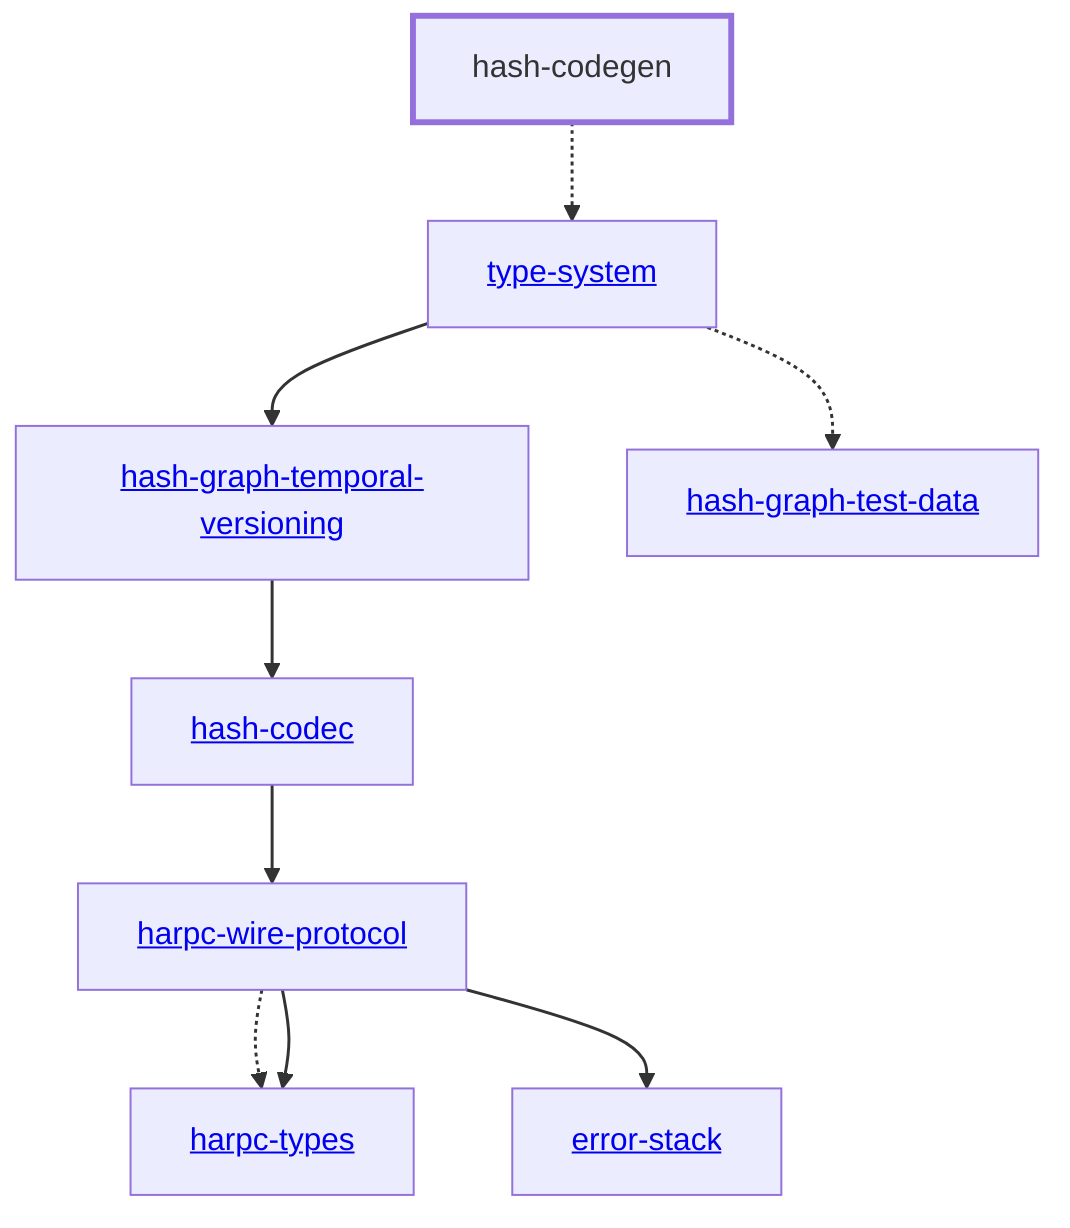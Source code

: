 graph TD
    linkStyle default stroke-width:1.5px
    classDef default stroke-width:1px
    classDef root stroke-width:3px
    classDef dev stroke-width:1px
    classDef build stroke-width:1px
    %% Legend
    %% --> : Normal dependency
    %% -.-> : Dev dependency
    %% ---> : Build dependency
    0[<a href="../type_system">type-system</a>]
    1[<a href="../hash_codec">hash-codec</a>]
    2[hash-codegen]
    class 2 root
    3[<a href="../hash_graph_temporal_versioning">hash-graph-temporal-versioning</a>]
    4[<a href="../harpc_types">harpc-types</a>]
    5[<a href="../harpc_wire_protocol">harpc-wire-protocol</a>]
    6[<a href="../error_stack">error-stack</a>]
    7[<a href="../hash_graph_test_data">hash-graph-test-data</a>]
    0 --> 3
    0 -.-> 7
    1 --> 5
    2 -.-> 0
    3 --> 1
    5 -.-> 4
    5 --> 4
    5 --> 6